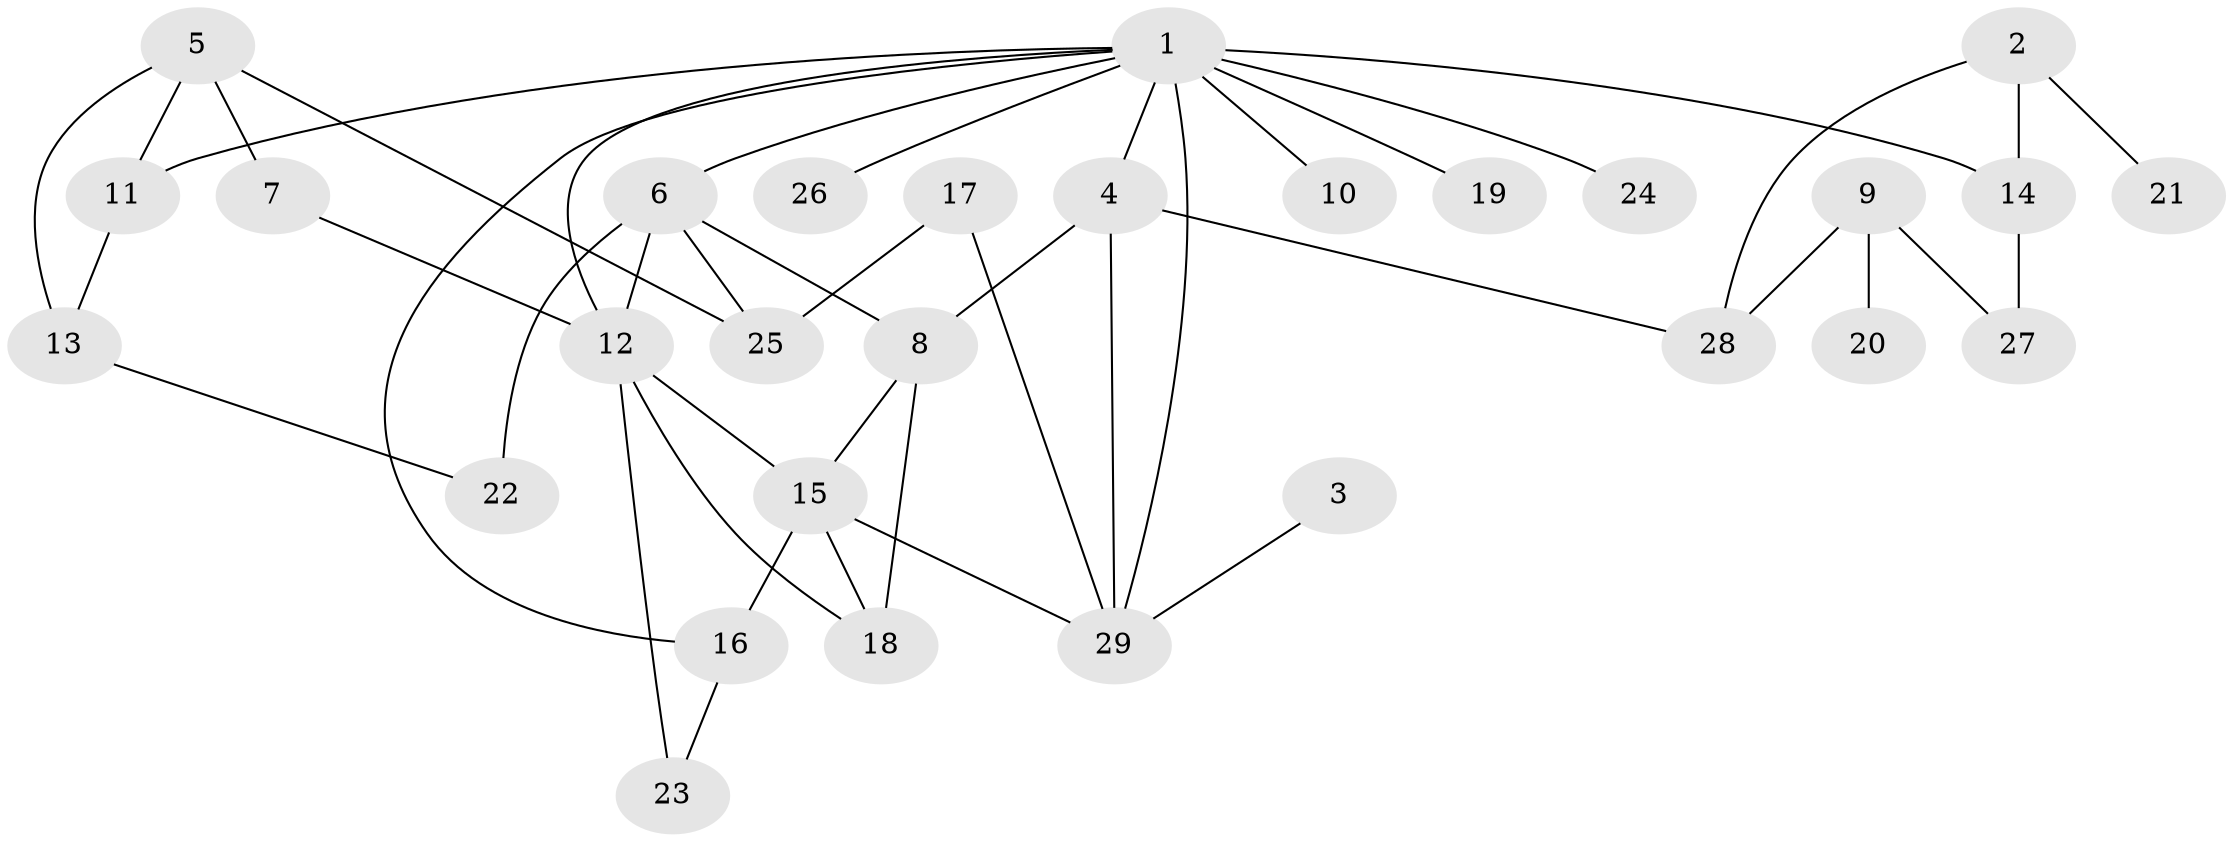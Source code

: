 // original degree distribution, {5: 0.06896551724137931, 3: 0.25862068965517243, 1: 0.1896551724137931, 2: 0.3103448275862069, 4: 0.1206896551724138, 6: 0.034482758620689655, 8: 0.017241379310344827}
// Generated by graph-tools (version 1.1) at 2025/33/03/09/25 02:33:31]
// undirected, 29 vertices, 44 edges
graph export_dot {
graph [start="1"]
  node [color=gray90,style=filled];
  1;
  2;
  3;
  4;
  5;
  6;
  7;
  8;
  9;
  10;
  11;
  12;
  13;
  14;
  15;
  16;
  17;
  18;
  19;
  20;
  21;
  22;
  23;
  24;
  25;
  26;
  27;
  28;
  29;
  1 -- 4 [weight=1.0];
  1 -- 6 [weight=1.0];
  1 -- 10 [weight=1.0];
  1 -- 11 [weight=1.0];
  1 -- 12 [weight=1.0];
  1 -- 14 [weight=2.0];
  1 -- 16 [weight=1.0];
  1 -- 19 [weight=1.0];
  1 -- 24 [weight=1.0];
  1 -- 26 [weight=1.0];
  1 -- 29 [weight=1.0];
  2 -- 14 [weight=1.0];
  2 -- 21 [weight=1.0];
  2 -- 28 [weight=1.0];
  3 -- 29 [weight=1.0];
  4 -- 8 [weight=2.0];
  4 -- 28 [weight=1.0];
  4 -- 29 [weight=1.0];
  5 -- 7 [weight=1.0];
  5 -- 11 [weight=1.0];
  5 -- 13 [weight=2.0];
  5 -- 25 [weight=2.0];
  6 -- 8 [weight=1.0];
  6 -- 12 [weight=1.0];
  6 -- 22 [weight=2.0];
  6 -- 25 [weight=2.0];
  7 -- 12 [weight=1.0];
  8 -- 15 [weight=1.0];
  8 -- 18 [weight=1.0];
  9 -- 20 [weight=1.0];
  9 -- 27 [weight=1.0];
  9 -- 28 [weight=1.0];
  11 -- 13 [weight=1.0];
  12 -- 15 [weight=1.0];
  12 -- 18 [weight=1.0];
  12 -- 23 [weight=1.0];
  13 -- 22 [weight=1.0];
  14 -- 27 [weight=1.0];
  15 -- 16 [weight=1.0];
  15 -- 18 [weight=1.0];
  15 -- 29 [weight=1.0];
  16 -- 23 [weight=1.0];
  17 -- 25 [weight=1.0];
  17 -- 29 [weight=1.0];
}
